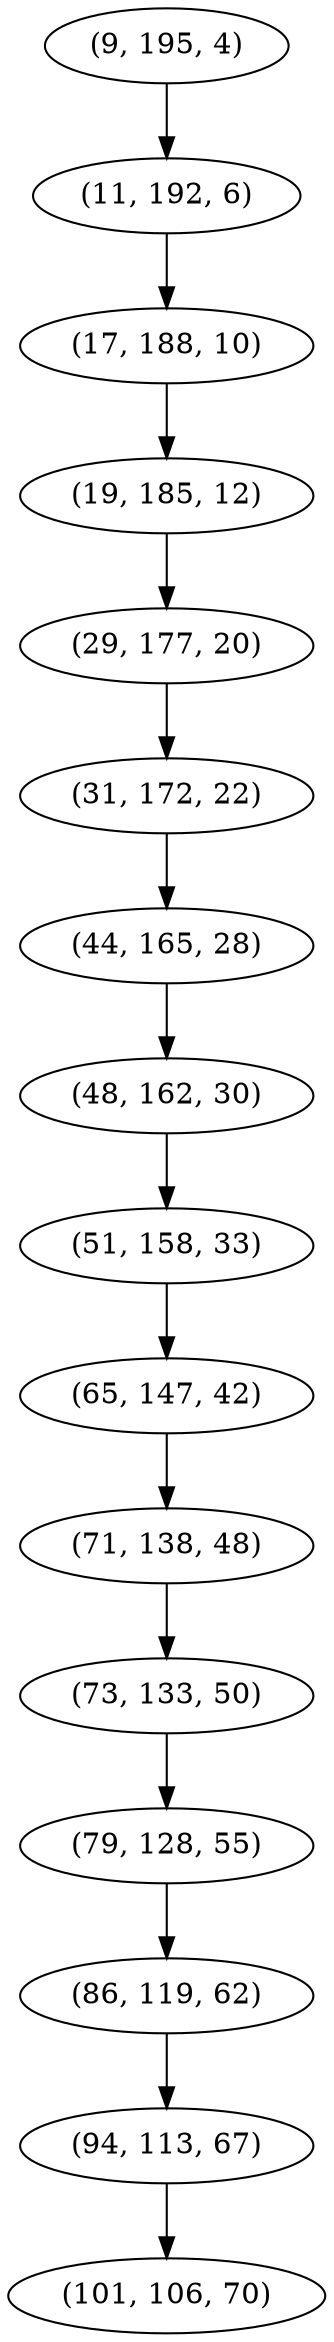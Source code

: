 digraph tree {
    "(9, 195, 4)";
    "(11, 192, 6)";
    "(17, 188, 10)";
    "(19, 185, 12)";
    "(29, 177, 20)";
    "(31, 172, 22)";
    "(44, 165, 28)";
    "(48, 162, 30)";
    "(51, 158, 33)";
    "(65, 147, 42)";
    "(71, 138, 48)";
    "(73, 133, 50)";
    "(79, 128, 55)";
    "(86, 119, 62)";
    "(94, 113, 67)";
    "(101, 106, 70)";
    "(9, 195, 4)" -> "(11, 192, 6)";
    "(11, 192, 6)" -> "(17, 188, 10)";
    "(17, 188, 10)" -> "(19, 185, 12)";
    "(19, 185, 12)" -> "(29, 177, 20)";
    "(29, 177, 20)" -> "(31, 172, 22)";
    "(31, 172, 22)" -> "(44, 165, 28)";
    "(44, 165, 28)" -> "(48, 162, 30)";
    "(48, 162, 30)" -> "(51, 158, 33)";
    "(51, 158, 33)" -> "(65, 147, 42)";
    "(65, 147, 42)" -> "(71, 138, 48)";
    "(71, 138, 48)" -> "(73, 133, 50)";
    "(73, 133, 50)" -> "(79, 128, 55)";
    "(79, 128, 55)" -> "(86, 119, 62)";
    "(86, 119, 62)" -> "(94, 113, 67)";
    "(94, 113, 67)" -> "(101, 106, 70)";
}
